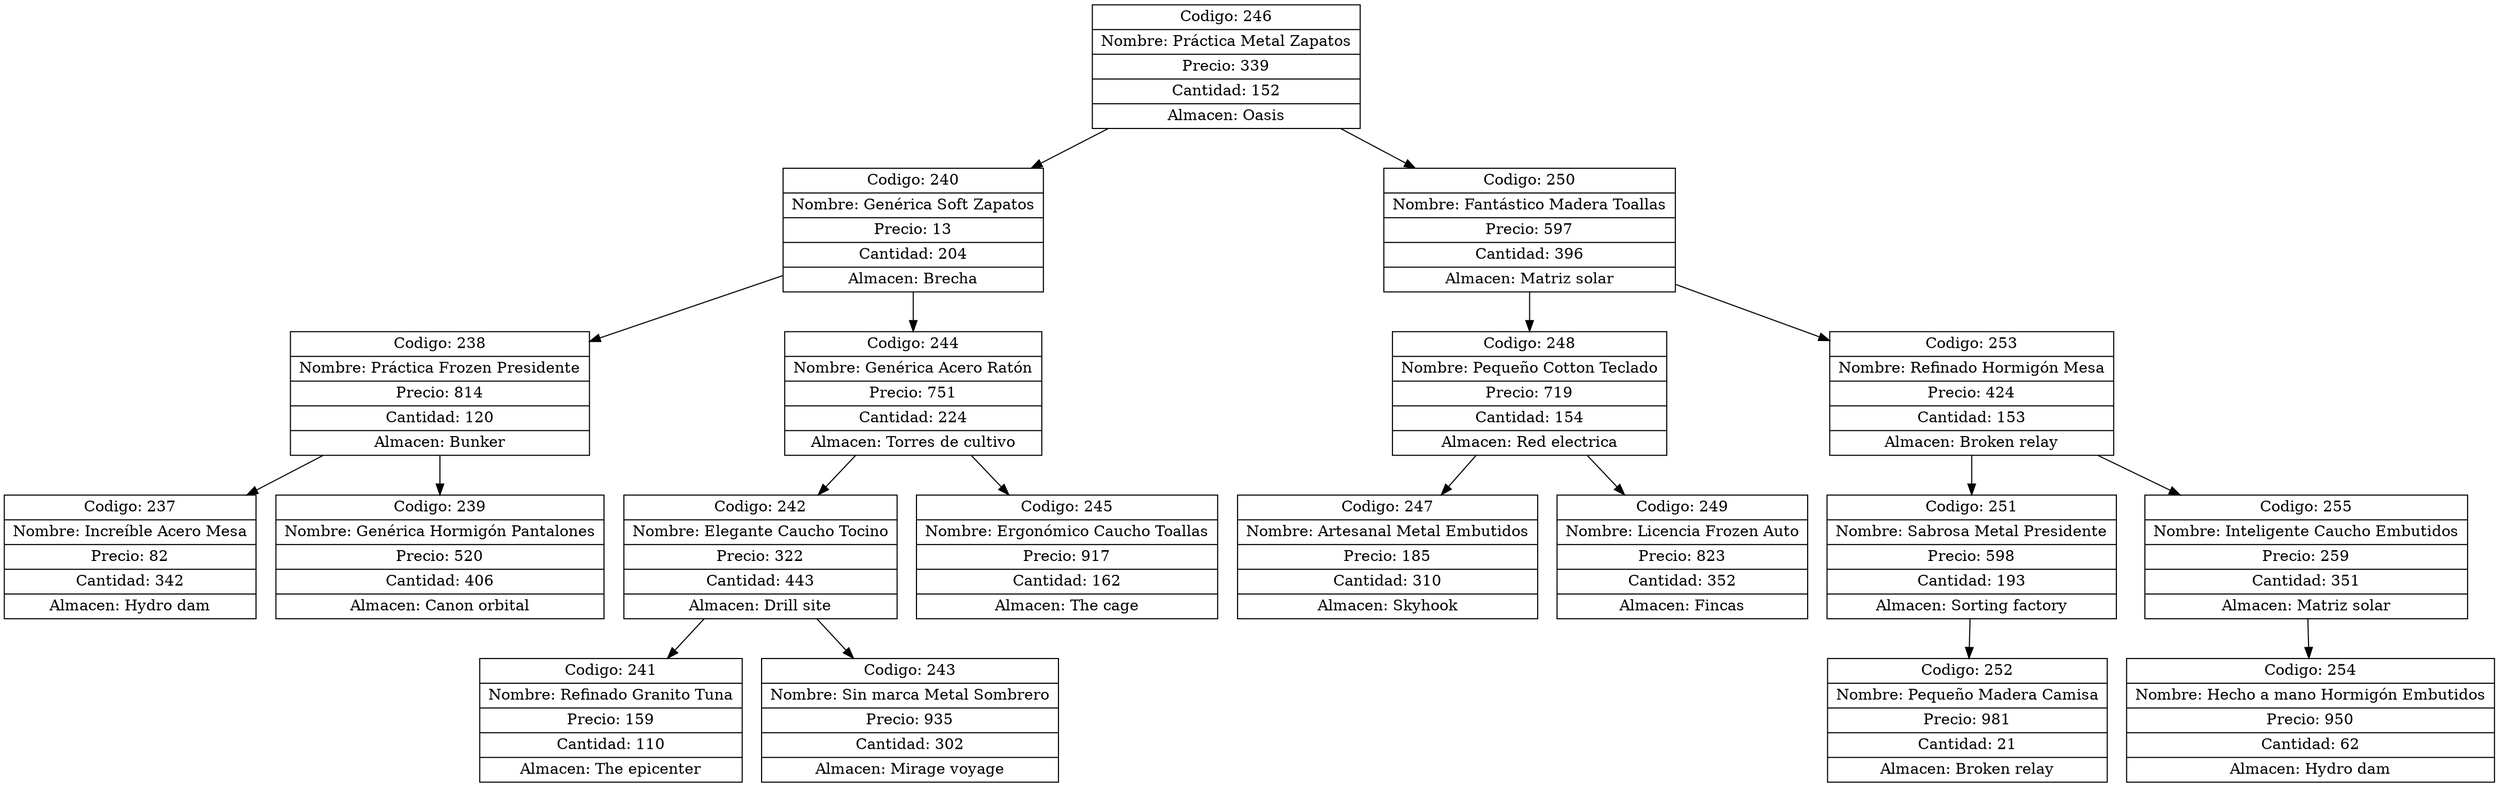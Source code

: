 digraph G{
node[shape="box" shape="record"]
nodo246[label="{ Codigo: 246 | Nombre: Práctica Metal Zapatos | Precio: 339 | Cantidad: 152 | Almacen: Oasis}"];
nodo240[label="{ Codigo: 240 | Nombre: Genérica Soft Zapatos | Precio: 13 | Cantidad: 204 | Almacen: Brecha}"];
nodo238[label="{ Codigo: 238 | Nombre: Práctica Frozen Presidente | Precio: 814 | Cantidad: 120 | Almacen: Bunker}"];
nodo237[label="{ Codigo: 237 | Nombre: Increíble Acero Mesa | Precio: 82 | Cantidad: 342 | Almacen: Hydro dam}"];
nodo238->nodo237;
nodo239[label="{ Codigo: 239 | Nombre: Genérica Hormigón Pantalones | Precio: 520 | Cantidad: 406 | Almacen: Canon orbital}"];
nodo238->nodo239;
nodo240->nodo238;
nodo244[label="{ Codigo: 244 | Nombre: Genérica Acero Ratón | Precio: 751 | Cantidad: 224 | Almacen: Torres de cultivo}"];
nodo242[label="{ Codigo: 242 | Nombre: Elegante Caucho Tocino | Precio: 322 | Cantidad: 443 | Almacen: Drill site}"];
nodo241[label="{ Codigo: 241 | Nombre: Refinado Granito Tuna | Precio: 159 | Cantidad: 110 | Almacen: The epicenter}"];
nodo242->nodo241;
nodo243[label="{ Codigo: 243 | Nombre: Sin marca Metal Sombrero | Precio: 935 | Cantidad: 302 | Almacen: Mirage voyage}"];
nodo242->nodo243;
nodo244->nodo242;
nodo245[label="{ Codigo: 245 | Nombre: Ergonómico Caucho Toallas | Precio: 917 | Cantidad: 162 | Almacen: The cage}"];
nodo244->nodo245;
nodo240->nodo244;
nodo246->nodo240;
nodo250[label="{ Codigo: 250 | Nombre: Fantástico Madera Toallas | Precio: 597 | Cantidad: 396 | Almacen: Matriz solar}"];
nodo248[label="{ Codigo: 248 | Nombre: Pequeño Cotton Teclado | Precio: 719 | Cantidad: 154 | Almacen: Red electrica}"];
nodo247[label="{ Codigo: 247 | Nombre: Artesanal Metal Embutidos | Precio: 185 | Cantidad: 310 | Almacen: Skyhook}"];
nodo248->nodo247;
nodo249[label="{ Codigo: 249 | Nombre: Licencia Frozen Auto | Precio: 823 | Cantidad: 352 | Almacen: Fincas}"];
nodo248->nodo249;
nodo250->nodo248;
nodo253[label="{ Codigo: 253 | Nombre: Refinado Hormigón Mesa | Precio: 424 | Cantidad: 153 | Almacen: Broken relay}"];
nodo251[label="{ Codigo: 251 | Nombre: Sabrosa Metal Presidente | Precio: 598 | Cantidad: 193 | Almacen: Sorting factory}"];
nodo252[label="{ Codigo: 252 | Nombre: Pequeño Madera Camisa | Precio: 981 | Cantidad: 21 | Almacen: Broken relay}"];
nodo251->nodo252;
nodo253->nodo251;
nodo255[label="{ Codigo: 255 | Nombre: Inteligente Caucho Embutidos | Precio: 259 | Cantidad: 351 | Almacen: Matriz solar}"];
nodo254[label="{ Codigo: 254 | Nombre: Hecho a mano Hormigón Embutidos | Precio: 950 | Cantidad: 62 | Almacen: Hydro dam}"];
nodo255->nodo254;
nodo253->nodo255;
nodo250->nodo253;
nodo246->nodo250;
}
